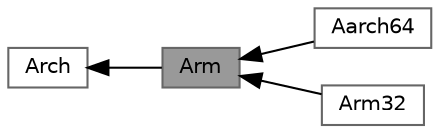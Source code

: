 digraph "Arm"
{
 // LATEX_PDF_SIZE
  bgcolor="transparent";
  edge [fontname=Helvetica,fontsize=10,labelfontname=Helvetica,labelfontsize=10];
  node [fontname=Helvetica,fontsize=10,shape=box,height=0.2,width=0.4];
  rankdir=LR;
  Node3 [label="Aarch64",height=0.2,width=0.4,color="grey40", fillcolor="white", style="filled",URL="$group__aarch64.html",tooltip=" "];
  Node2 [label="Arch",height=0.2,width=0.4,color="grey40", fillcolor="white", style="filled",URL="$group__arch.html",tooltip=" "];
  Node1 [label="Arm",height=0.2,width=0.4,color="gray40", fillcolor="grey60", style="filled", fontcolor="black",tooltip=" "];
  Node4 [label="Arm32",height=0.2,width=0.4,color="grey40", fillcolor="white", style="filled",URL="$group__arm32.html",tooltip=" "];
  Node2->Node1 [shape=plaintext, dir="back", style="solid"];
  Node1->Node3 [shape=plaintext, dir="back", style="solid"];
  Node1->Node4 [shape=plaintext, dir="back", style="solid"];
}
